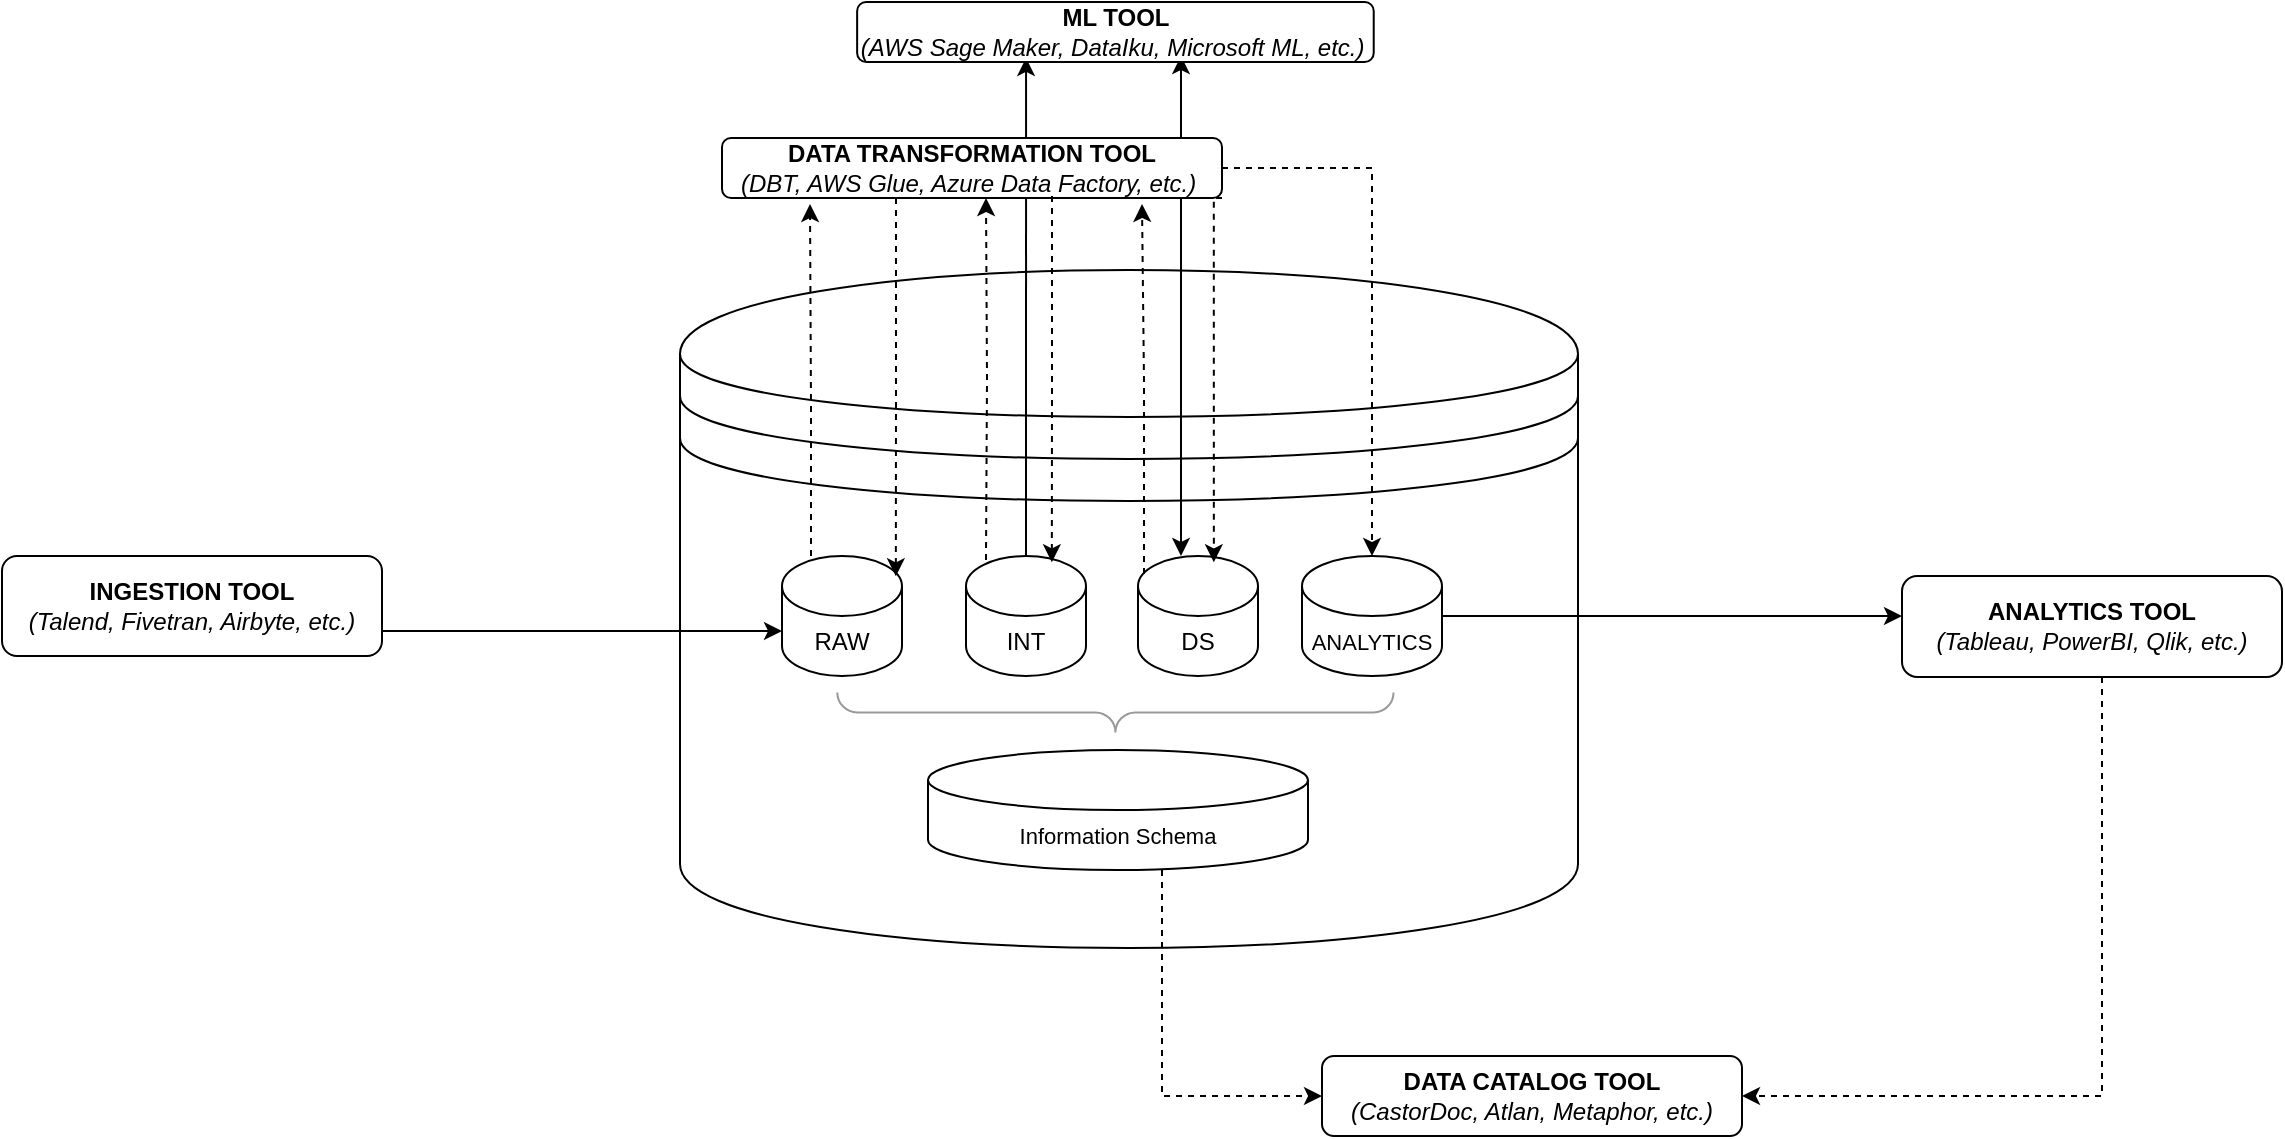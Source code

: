 <mxfile version="24.7.13">
  <diagram name="Page-1" id="sB4ivtMYAq3RFBaZafdZ">
    <mxGraphModel dx="2006" dy="1818" grid="1" gridSize="10" guides="1" tooltips="1" connect="1" arrows="1" fold="1" page="1" pageScale="1" pageWidth="827" pageHeight="1169" math="0" shadow="0">
      <root>
        <mxCell id="0" />
        <mxCell id="1" parent="0" />
        <mxCell id="HJSzp3PwRER_vaFQBzzB-30" value="" style="endArrow=classic;startArrow=classic;html=1;rounded=0;" edge="1" parent="1">
          <mxGeometry width="50" height="50" relative="1" as="geometry">
            <mxPoint x="439.5" y="240" as="sourcePoint" />
            <mxPoint x="439.5" y="-10" as="targetPoint" />
          </mxGeometry>
        </mxCell>
        <mxCell id="HJSzp3PwRER_vaFQBzzB-29" style="edgeStyle=orthogonalEdgeStyle;rounded=0;orthogonalLoop=1;jettySize=auto;html=1;exitX=0.5;exitY=0;exitDx=0;exitDy=0;exitPerimeter=0;entryX=0.327;entryY=0.933;entryDx=0;entryDy=0;entryPerimeter=0;" edge="1" parent="1" source="HJSzp3PwRER_vaFQBzzB-2" target="HJSzp3PwRER_vaFQBzzB-28">
          <mxGeometry relative="1" as="geometry" />
        </mxCell>
        <mxCell id="HJSzp3PwRER_vaFQBzzB-6" value="" style="shape=datastore;whiteSpace=wrap;html=1;fillColor=none;" vertex="1" parent="1">
          <mxGeometry x="189" y="97" width="449" height="339" as="geometry" />
        </mxCell>
        <mxCell id="HJSzp3PwRER_vaFQBzzB-21" style="edgeStyle=orthogonalEdgeStyle;rounded=0;orthogonalLoop=1;jettySize=auto;html=1;entryX=0.176;entryY=1.1;entryDx=0;entryDy=0;dashed=1;entryPerimeter=0;" edge="1" parent="1" target="HJSzp3PwRER_vaFQBzzB-19">
          <mxGeometry relative="1" as="geometry">
            <mxPoint x="254.5" y="240" as="sourcePoint" />
            <mxPoint x="254.5" y="90" as="targetPoint" />
            <Array as="points">
              <mxPoint x="255" y="165" />
            </Array>
          </mxGeometry>
        </mxCell>
        <mxCell id="HJSzp3PwRER_vaFQBzzB-1" value="RAW" style="shape=cylinder3;whiteSpace=wrap;html=1;boundedLbl=1;backgroundOutline=1;size=15;" vertex="1" parent="1">
          <mxGeometry x="240" y="240" width="60" height="60" as="geometry" />
        </mxCell>
        <mxCell id="HJSzp3PwRER_vaFQBzzB-2" value="INT" style="shape=cylinder3;whiteSpace=wrap;html=1;boundedLbl=1;backgroundOutline=1;size=15;" vertex="1" parent="1">
          <mxGeometry x="332" y="240" width="60" height="60" as="geometry" />
        </mxCell>
        <mxCell id="HJSzp3PwRER_vaFQBzzB-3" value="DS" style="shape=cylinder3;whiteSpace=wrap;html=1;boundedLbl=1;backgroundOutline=1;size=15;" vertex="1" parent="1">
          <mxGeometry x="418" y="240" width="60" height="60" as="geometry" />
        </mxCell>
        <mxCell id="HJSzp3PwRER_vaFQBzzB-16" style="edgeStyle=orthogonalEdgeStyle;rounded=0;orthogonalLoop=1;jettySize=auto;html=1;" edge="1" parent="1" source="HJSzp3PwRER_vaFQBzzB-4" target="HJSzp3PwRER_vaFQBzzB-15">
          <mxGeometry relative="1" as="geometry">
            <Array as="points">
              <mxPoint x="710" y="270" />
              <mxPoint x="710" y="270" />
            </Array>
          </mxGeometry>
        </mxCell>
        <mxCell id="HJSzp3PwRER_vaFQBzzB-4" value="&lt;font style=&quot;font-size: 11px;&quot;&gt;ANALYTICS&lt;/font&gt;" style="shape=cylinder3;whiteSpace=wrap;html=1;boundedLbl=1;backgroundOutline=1;size=15;" vertex="1" parent="1">
          <mxGeometry x="500" y="240" width="70" height="60" as="geometry" />
        </mxCell>
        <mxCell id="HJSzp3PwRER_vaFQBzzB-13" style="edgeStyle=orthogonalEdgeStyle;rounded=0;orthogonalLoop=1;jettySize=auto;html=1;entryX=0;entryY=0.5;entryDx=0;entryDy=0;dashed=1;" edge="1" parent="1" source="HJSzp3PwRER_vaFQBzzB-5" target="HJSzp3PwRER_vaFQBzzB-12">
          <mxGeometry relative="1" as="geometry">
            <Array as="points">
              <mxPoint x="430" y="510" />
            </Array>
          </mxGeometry>
        </mxCell>
        <mxCell id="HJSzp3PwRER_vaFQBzzB-5" value="&lt;font style=&quot;font-size: 11px;&quot;&gt;Information Schema&lt;/font&gt;" style="shape=cylinder3;whiteSpace=wrap;html=1;boundedLbl=1;backgroundOutline=1;size=15;" vertex="1" parent="1">
          <mxGeometry x="313" y="337" width="190" height="60" as="geometry" />
        </mxCell>
        <mxCell id="HJSzp3PwRER_vaFQBzzB-7" value="&lt;b&gt;INGESTION TOOL&lt;/b&gt;&lt;div&gt;&lt;i&gt;(Talend, Fivetran, Airbyte, etc.)&lt;/i&gt;&lt;/div&gt;" style="rounded=1;whiteSpace=wrap;html=1;" vertex="1" parent="1">
          <mxGeometry x="-150" y="240" width="190" height="50" as="geometry" />
        </mxCell>
        <mxCell id="HJSzp3PwRER_vaFQBzzB-10" style="edgeStyle=orthogonalEdgeStyle;rounded=0;orthogonalLoop=1;jettySize=auto;html=1;entryX=0;entryY=0;entryDx=0;entryDy=37.5;entryPerimeter=0;" edge="1" parent="1" source="HJSzp3PwRER_vaFQBzzB-7" target="HJSzp3PwRER_vaFQBzzB-1">
          <mxGeometry relative="1" as="geometry">
            <Array as="points">
              <mxPoint x="140" y="278" />
            </Array>
          </mxGeometry>
        </mxCell>
        <mxCell id="HJSzp3PwRER_vaFQBzzB-11" value="" style="labelPosition=right;align=left;strokeWidth=1;shape=mxgraph.mockup.markup.curlyBrace;html=1;shadow=0;dashed=0;strokeColor=#999999;direction=north;rotation=-90;" vertex="1" parent="1">
          <mxGeometry x="396.71" y="179.16" width="20" height="278.11" as="geometry" />
        </mxCell>
        <mxCell id="HJSzp3PwRER_vaFQBzzB-12" value="&lt;b&gt;DATA CATALOG TOOL&lt;/b&gt;&lt;div&gt;&lt;i&gt;(CastorDoc, Atlan, Metaphor, etc.)&lt;/i&gt;&lt;/div&gt;" style="rounded=1;whiteSpace=wrap;html=1;" vertex="1" parent="1">
          <mxGeometry x="510" y="490" width="210" height="40" as="geometry" />
        </mxCell>
        <mxCell id="HJSzp3PwRER_vaFQBzzB-17" style="edgeStyle=orthogonalEdgeStyle;rounded=0;orthogonalLoop=1;jettySize=auto;html=1;entryX=1;entryY=0.5;entryDx=0;entryDy=0;dashed=1;" edge="1" parent="1" source="HJSzp3PwRER_vaFQBzzB-15" target="HJSzp3PwRER_vaFQBzzB-12">
          <mxGeometry relative="1" as="geometry">
            <Array as="points">
              <mxPoint x="900" y="510" />
            </Array>
          </mxGeometry>
        </mxCell>
        <mxCell id="HJSzp3PwRER_vaFQBzzB-15" value="&lt;b&gt;ANALYTICS TOOL&lt;/b&gt;&lt;div&gt;&lt;i&gt;(Tableau, PowerBI, Qlik, etc.)&lt;/i&gt;&lt;/div&gt;" style="rounded=1;whiteSpace=wrap;html=1;" vertex="1" parent="1">
          <mxGeometry x="800" y="250" width="190" height="50.5" as="geometry" />
        </mxCell>
        <mxCell id="HJSzp3PwRER_vaFQBzzB-27" style="edgeStyle=orthogonalEdgeStyle;rounded=0;orthogonalLoop=1;jettySize=auto;html=1;dashed=1;" edge="1" parent="1" source="HJSzp3PwRER_vaFQBzzB-19" target="HJSzp3PwRER_vaFQBzzB-4">
          <mxGeometry relative="1" as="geometry" />
        </mxCell>
        <mxCell id="HJSzp3PwRER_vaFQBzzB-22" style="edgeStyle=orthogonalEdgeStyle;rounded=0;orthogonalLoop=1;jettySize=auto;html=1;entryX=0.528;entryY=1;entryDx=0;entryDy=0;dashed=1;entryPerimeter=0;" edge="1" parent="1" target="HJSzp3PwRER_vaFQBzzB-19">
          <mxGeometry relative="1" as="geometry">
            <mxPoint x="342" y="242" as="sourcePoint" />
            <mxPoint x="342" y="92" as="targetPoint" />
            <Array as="points" />
          </mxGeometry>
        </mxCell>
        <mxCell id="HJSzp3PwRER_vaFQBzzB-19" value="&lt;b&gt;DATA TRANSFORMATION TOOL&lt;/b&gt;&lt;div&gt;&lt;i&gt;(DBT, AWS Glue, Azure Data Factory, etc.)&amp;nbsp;&lt;/i&gt;&lt;/div&gt;" style="rounded=1;whiteSpace=wrap;html=1;" vertex="1" parent="1">
          <mxGeometry x="210" y="31" width="250" height="30" as="geometry" />
        </mxCell>
        <mxCell id="HJSzp3PwRER_vaFQBzzB-23" style="edgeStyle=orthogonalEdgeStyle;rounded=0;orthogonalLoop=1;jettySize=auto;html=1;entryX=0.88;entryY=1.1;entryDx=0;entryDy=0;dashed=1;entryPerimeter=0;exitX=0.05;exitY=0.15;exitDx=0;exitDy=0;exitPerimeter=0;" edge="1" parent="1" source="HJSzp3PwRER_vaFQBzzB-3">
          <mxGeometry relative="1" as="geometry">
            <mxPoint x="420" y="240" as="sourcePoint" />
            <mxPoint x="420" y="64" as="targetPoint" />
            <Array as="points" />
          </mxGeometry>
        </mxCell>
        <mxCell id="HJSzp3PwRER_vaFQBzzB-24" style="edgeStyle=orthogonalEdgeStyle;rounded=0;orthogonalLoop=1;jettySize=auto;html=1;entryX=0.325;entryY=0.44;entryDx=0;entryDy=0;entryPerimeter=0;dashed=1;exitX=0.348;exitY=1;exitDx=0;exitDy=0;exitPerimeter=0;" edge="1" parent="1" source="HJSzp3PwRER_vaFQBzzB-19">
          <mxGeometry relative="1" as="geometry">
            <mxPoint x="297" y="70" as="sourcePoint" />
            <mxPoint x="296.925" y="250.16" as="targetPoint" />
          </mxGeometry>
        </mxCell>
        <mxCell id="HJSzp3PwRER_vaFQBzzB-25" style="edgeStyle=orthogonalEdgeStyle;rounded=0;orthogonalLoop=1;jettySize=auto;html=1;entryX=0.325;entryY=0.44;entryDx=0;entryDy=0;entryPerimeter=0;dashed=1;exitX=0.66;exitY=0.967;exitDx=0;exitDy=0;exitPerimeter=0;" edge="1" parent="1" source="HJSzp3PwRER_vaFQBzzB-19">
          <mxGeometry relative="1" as="geometry">
            <mxPoint x="375" y="96" as="sourcePoint" />
            <mxPoint x="374.925" y="243.16" as="targetPoint" />
          </mxGeometry>
        </mxCell>
        <mxCell id="HJSzp3PwRER_vaFQBzzB-26" style="edgeStyle=orthogonalEdgeStyle;rounded=0;orthogonalLoop=1;jettySize=auto;html=1;entryX=0.325;entryY=0.44;entryDx=0;entryDy=0;entryPerimeter=0;dashed=1;exitX=1;exitY=1;exitDx=0;exitDy=0;" edge="1" parent="1" source="HJSzp3PwRER_vaFQBzzB-19">
          <mxGeometry relative="1" as="geometry">
            <mxPoint x="456" y="89" as="sourcePoint" />
            <mxPoint x="455.925" y="243.16" as="targetPoint" />
            <Array as="points">
              <mxPoint x="456" y="61" />
            </Array>
          </mxGeometry>
        </mxCell>
        <mxCell id="HJSzp3PwRER_vaFQBzzB-28" value="&lt;b&gt;ML TOOL&lt;/b&gt;&lt;div&gt;&lt;i&gt;(AWS Sage Maker, DataIku, Microsoft ML, etc.)&amp;nbsp;&lt;/i&gt;&lt;/div&gt;" style="rounded=1;whiteSpace=wrap;html=1;" vertex="1" parent="1">
          <mxGeometry x="277.57" y="-37" width="258.29" height="30" as="geometry" />
        </mxCell>
      </root>
    </mxGraphModel>
  </diagram>
</mxfile>
